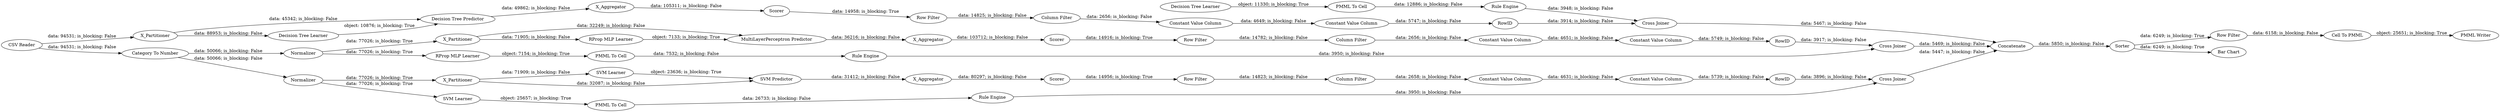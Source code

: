 digraph {
	"613432432250557759_2" [label=X_Partitioner]
	"-1483075966180341598_2" [label=X_Partitioner]
	"-4436636743780125142_294" [label="Column Filter"]
	"7828861052756144685_7" [label=X_Aggregator]
	"-4436636743780125142_293" [label=RowID]
	"-1730464838121693852_54" [label="Cell To PMML"]
	"-1730464838121693852_52" [label=Sorter]
	"613432432250557759_39" [label=Normalizer]
	"7828861052756144685_2" [label=X_Partitioner]
	"613432432250557759_38" [label="Cross Joiner"]
	"-3682689565174450276_290" [label="Constant Value Column"]
	"-1730464838121693852_62" [label="CSV Reader"]
	"-3682689565174450276_9" [label="Row Filter"]
	"613432432250557759_32" [label="MultiLayerPerceptron Predictor"]
	"-6080318950625258743_290" [label="Constant Value Column"]
	"-4436636743780125142_9" [label="Row Filter"]
	"7828861052756144685_40" [label=Normalizer]
	"613432432250557759_40" [label=Scorer]
	"-3682689565174450276_292" [label="Constant Value Column"]
	"613432432250557759_31" [label="RProp MLP Learner"]
	"-1730464838121693852_53" [label="Row Filter"]
	"613432432250557759_7" [label=X_Aggregator]
	"7828861052756144685_31" [label="SVM Learner"]
	"157890135217810211_28" [label="PMML To Cell"]
	"-1730464838121693852_63" [label="Bar Chart"]
	"157890135217810211_33" [label="Decision Tree Learner"]
	"-1483075966180341598_32" [label="Decision Tree Predictor"]
	"-1730464838121693852_61" [label="PMML Writer"]
	"157890135217810211_34" [label="Rule Engine"]
	"-4436636743780125142_292" [label="Constant Value Column"]
	"-6080318950625258743_292" [label="Constant Value Column"]
	"-6080318950625258743_294" [label="Column Filter"]
	"-6080318950625258743_9" [label="Row Filter"]
	"7828861052756144685_41" [label=Scorer]
	"-1483075966180341598_7" [label=X_Aggregator]
	"-4776037584646148367_35" [label="RProp MLP Learner"]
	"-1483075966180341598_31" [label="Decision Tree Learner"]
	"-1483075966180341598_38" [label="Cross Joiner"]
	"-3682689565174450276_293" [label=RowID]
	"-1483075966180341598_39" [label=Scorer]
	"-1730464838121693852_60" [label=Concatenate]
	"-3682689565174450276_294" [label="Column Filter"]
	"-1730464838121693852_58" [label="Category To Number"]
	"7828861052756144685_39" [label="Cross Joiner"]
	"-6161950269251697549_34" [label="PMML To Cell"]
	"-6080318950625258743_293" [label=RowID]
	"-6161950269251697549_35" [label="Rule Engine"]
	"7828861052756144685_32" [label="SVM Predictor"]
	"-4776037584646148367_22" [label="PMML To Cell"]
	"-4776037584646148367_34" [label="Rule Engine"]
	"-6161950269251697549_33" [label="SVM Learner"]
	"-4436636743780125142_290" [label="Constant Value Column"]
	"-1730464838121693852_53" -> "-1730464838121693852_54" [label="data: 6158; is_blocking: False"]
	"-1483075966180341598_31" -> "-1483075966180341598_32" [label="object: 10876; is_blocking: True"]
	"613432432250557759_40" -> "-4436636743780125142_9" [label="data: 14916; is_blocking: True"]
	"7828861052756144685_32" -> "7828861052756144685_7" [label="data: 31412; is_blocking: False"]
	"-4436636743780125142_292" -> "-4436636743780125142_293" [label="data: 5749; is_blocking: False"]
	"-1730464838121693852_52" -> "-1730464838121693852_53" [label="data: 6249; is_blocking: True"]
	"-3682689565174450276_293" -> "-1483075966180341598_38" [label="data: 3914; is_blocking: False"]
	"-3682689565174450276_290" -> "-3682689565174450276_292" [label="data: 4649; is_blocking: False"]
	"157890135217810211_34" -> "-1483075966180341598_38" [label="data: 3948; is_blocking: False"]
	"-1730464838121693852_60" -> "-1730464838121693852_52" [label="data: 5850; is_blocking: False"]
	"7828861052756144685_7" -> "7828861052756144685_41" [label="data: 80297; is_blocking: False"]
	"613432432250557759_38" -> "-1730464838121693852_60" [label="data: 5469; is_blocking: False"]
	"-4436636743780125142_290" -> "-4436636743780125142_292" [label="data: 4651; is_blocking: False"]
	"7828861052756144685_40" -> "7828861052756144685_2" [label="data: 77026; is_blocking: True"]
	"-4436636743780125142_294" -> "-4436636743780125142_290" [label="data: 2656; is_blocking: False"]
	"613432432250557759_2" -> "613432432250557759_32" [label="data: 32249; is_blocking: False"]
	"613432432250557759_39" -> "613432432250557759_2" [label="data: 77026; is_blocking: True"]
	"-6080318950625258743_292" -> "-6080318950625258743_293" [label="data: 5739; is_blocking: False"]
	"-6161950269251697549_34" -> "-6161950269251697549_35" [label="data: 26733; is_blocking: False"]
	"-6161950269251697549_35" -> "7828861052756144685_39" [label="data: 3950; is_blocking: False"]
	"-1483075966180341598_39" -> "-3682689565174450276_9" [label="data: 14958; is_blocking: True"]
	"-1483075966180341598_32" -> "-1483075966180341598_7" [label="data: 49862; is_blocking: False"]
	"613432432250557759_39" -> "-4776037584646148367_35" [label="data: 77026; is_blocking: True"]
	"-4436636743780125142_9" -> "-4436636743780125142_294" [label="data: 14782; is_blocking: False"]
	"-3682689565174450276_9" -> "-3682689565174450276_294" [label="data: 14825; is_blocking: False"]
	"-1483075966180341598_2" -> "-1483075966180341598_31" [label="data: 88953; is_blocking: False"]
	"-1483075966180341598_2" -> "-1483075966180341598_32" [label="data: 45342; is_blocking: False"]
	"7828861052756144685_2" -> "7828861052756144685_31" [label="data: 71909; is_blocking: False"]
	"157890135217810211_33" -> "157890135217810211_28" [label="object: 11330; is_blocking: True"]
	"-6080318950625258743_290" -> "-6080318950625258743_292" [label="data: 4631; is_blocking: False"]
	"-1730464838121693852_54" -> "-1730464838121693852_61" [label="object: 25651; is_blocking: True"]
	"-4776037584646148367_34" -> "613432432250557759_38" [label="data: 3950; is_blocking: False"]
	"613432432250557759_31" -> "613432432250557759_32" [label="object: 7133; is_blocking: True"]
	"-4436636743780125142_293" -> "613432432250557759_38" [label="data: 3917; is_blocking: False"]
	"7828861052756144685_40" -> "-6161950269251697549_33" [label="data: 77026; is_blocking: True"]
	"-1730464838121693852_62" -> "-1730464838121693852_58" [label="data: 94531; is_blocking: False"]
	"7828861052756144685_2" -> "7828861052756144685_32" [label="data: 32087; is_blocking: False"]
	"-1730464838121693852_62" -> "-1483075966180341598_2" [label="data: 94531; is_blocking: False"]
	"7828861052756144685_31" -> "7828861052756144685_32" [label="object: 23636; is_blocking: True"]
	"-1483075966180341598_7" -> "-1483075966180341598_39" [label="data: 105311; is_blocking: False"]
	"-3682689565174450276_294" -> "-3682689565174450276_290" [label="data: 2656; is_blocking: False"]
	"-6161950269251697549_33" -> "-6161950269251697549_34" [label="object: 25657; is_blocking: True"]
	"7828861052756144685_41" -> "-6080318950625258743_9" [label="data: 14956; is_blocking: True"]
	"-1483075966180341598_38" -> "-1730464838121693852_60" [label="data: 5467; is_blocking: False"]
	"-4776037584646148367_35" -> "-4776037584646148367_22" [label="object: 7154; is_blocking: True"]
	"613432432250557759_2" -> "613432432250557759_31" [label="data: 71905; is_blocking: False"]
	"-1730464838121693852_52" -> "-1730464838121693852_63" [label="data: 6249; is_blocking: True"]
	"7828861052756144685_39" -> "-1730464838121693852_60" [label="data: 5447; is_blocking: False"]
	"613432432250557759_32" -> "613432432250557759_7" [label="data: 36216; is_blocking: False"]
	"613432432250557759_7" -> "613432432250557759_40" [label="data: 103712; is_blocking: False"]
	"-6080318950625258743_9" -> "-6080318950625258743_294" [label="data: 14823; is_blocking: False"]
	"-1730464838121693852_58" -> "613432432250557759_39" [label="data: 50066; is_blocking: False"]
	"-3682689565174450276_292" -> "-3682689565174450276_293" [label="data: 5747; is_blocking: False"]
	"-6080318950625258743_294" -> "-6080318950625258743_290" [label="data: 2658; is_blocking: False"]
	"-4776037584646148367_22" -> "-4776037584646148367_34" [label="data: 7532; is_blocking: False"]
	"-6080318950625258743_293" -> "7828861052756144685_39" [label="data: 3896; is_blocking: False"]
	"-1730464838121693852_58" -> "7828861052756144685_40" [label="data: 50066; is_blocking: False"]
	"157890135217810211_28" -> "157890135217810211_34" [label="data: 12886; is_blocking: False"]
	rankdir=LR
}
